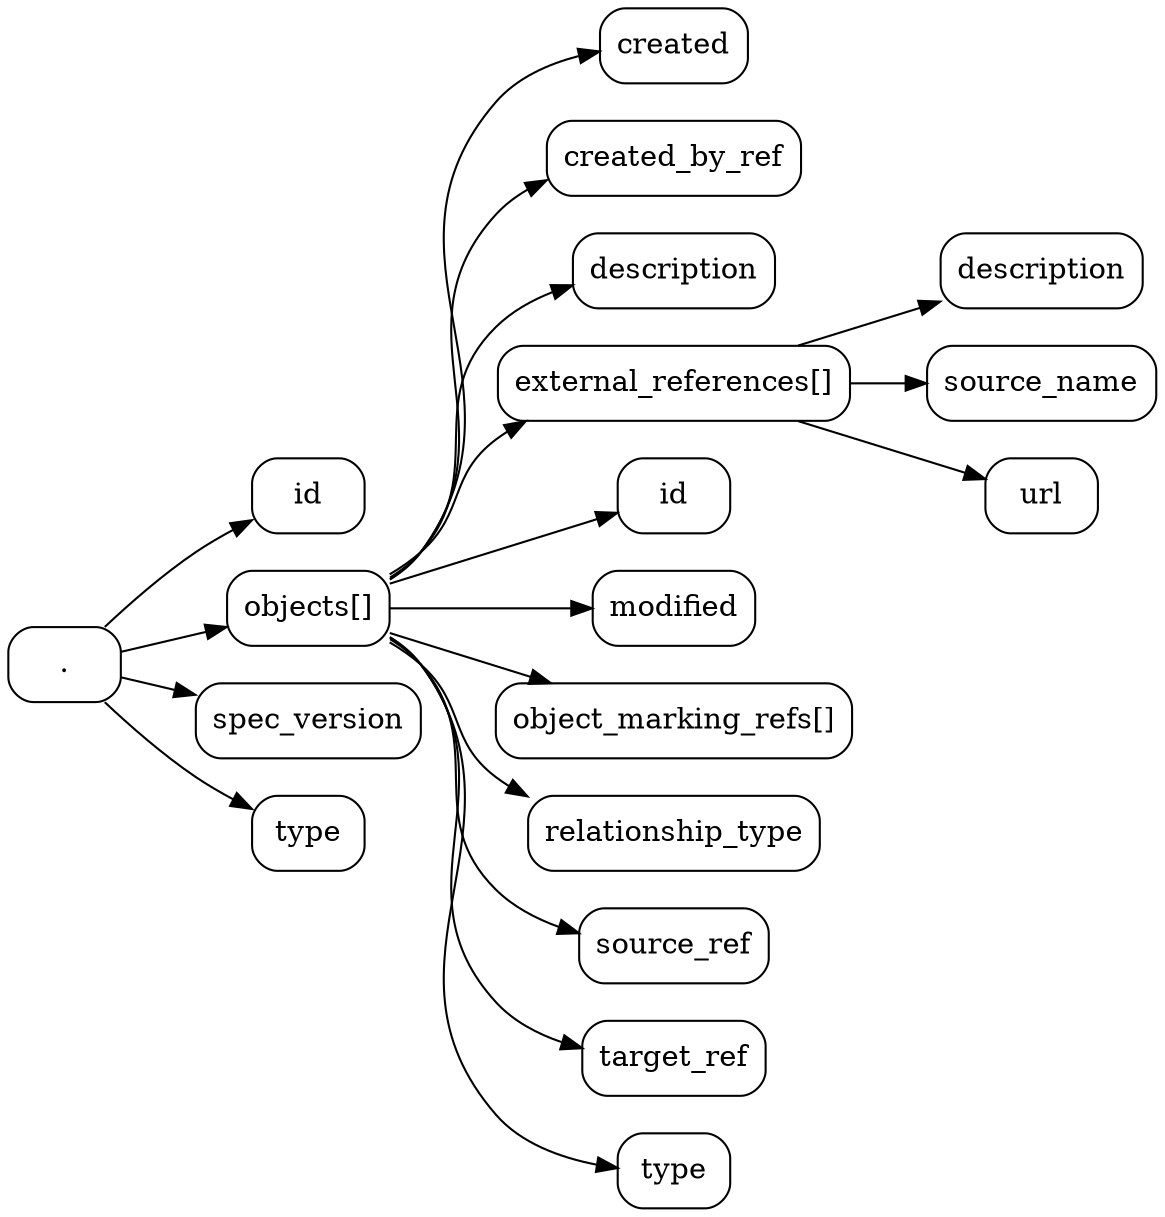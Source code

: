 strict digraph  {
rankdir=LR;
id [shape=box, style=rounded];
"." [shape=box, style=rounded];
"objects[]" [shape=box, style=rounded];
"objects[].created" [label=created, shape=box, style=rounded];
"objects[].created_by_ref" [label=created_by_ref, shape=box, style=rounded];
"objects[].description" [label=description, shape=box, style=rounded];
"objects[].external_references[]" [label="external_references[]", shape=box, style=rounded];
"objects[].external_references[].description" [label=description, shape=box, style=rounded];
"objects[].external_references[].source_name" [label=source_name, shape=box, style=rounded];
"objects[].external_references[].url" [label=url, shape=box, style=rounded];
"objects[].id" [label=id, shape=box, style=rounded];
"objects[].modified" [label=modified, shape=box, style=rounded];
"objects[].object_marking_refs[]" [label="object_marking_refs[]", shape=box, style=rounded];
"objects[].relationship_type" [label=relationship_type, shape=box, style=rounded];
"objects[].source_ref" [label=source_ref, shape=box, style=rounded];
"objects[].target_ref" [label=target_ref, shape=box, style=rounded];
"objects[].type" [label=type, shape=box, style=rounded];
spec_version [shape=box, style=rounded];
type [shape=box, style=rounded];
"." -> id;
"." -> "objects[]";
"." -> spec_version;
"." -> type;
"objects[]" -> "objects[].created";
"objects[]" -> "objects[].created_by_ref";
"objects[]" -> "objects[].description";
"objects[]" -> "objects[].external_references[]";
"objects[]" -> "objects[].id";
"objects[]" -> "objects[].modified";
"objects[]" -> "objects[].object_marking_refs[]";
"objects[]" -> "objects[].relationship_type";
"objects[]" -> "objects[].source_ref";
"objects[]" -> "objects[].target_ref";
"objects[]" -> "objects[].type";
"objects[].external_references[]" -> "objects[].external_references[].description";
"objects[].external_references[]" -> "objects[].external_references[].source_name";
"objects[].external_references[]" -> "objects[].external_references[].url";
}
